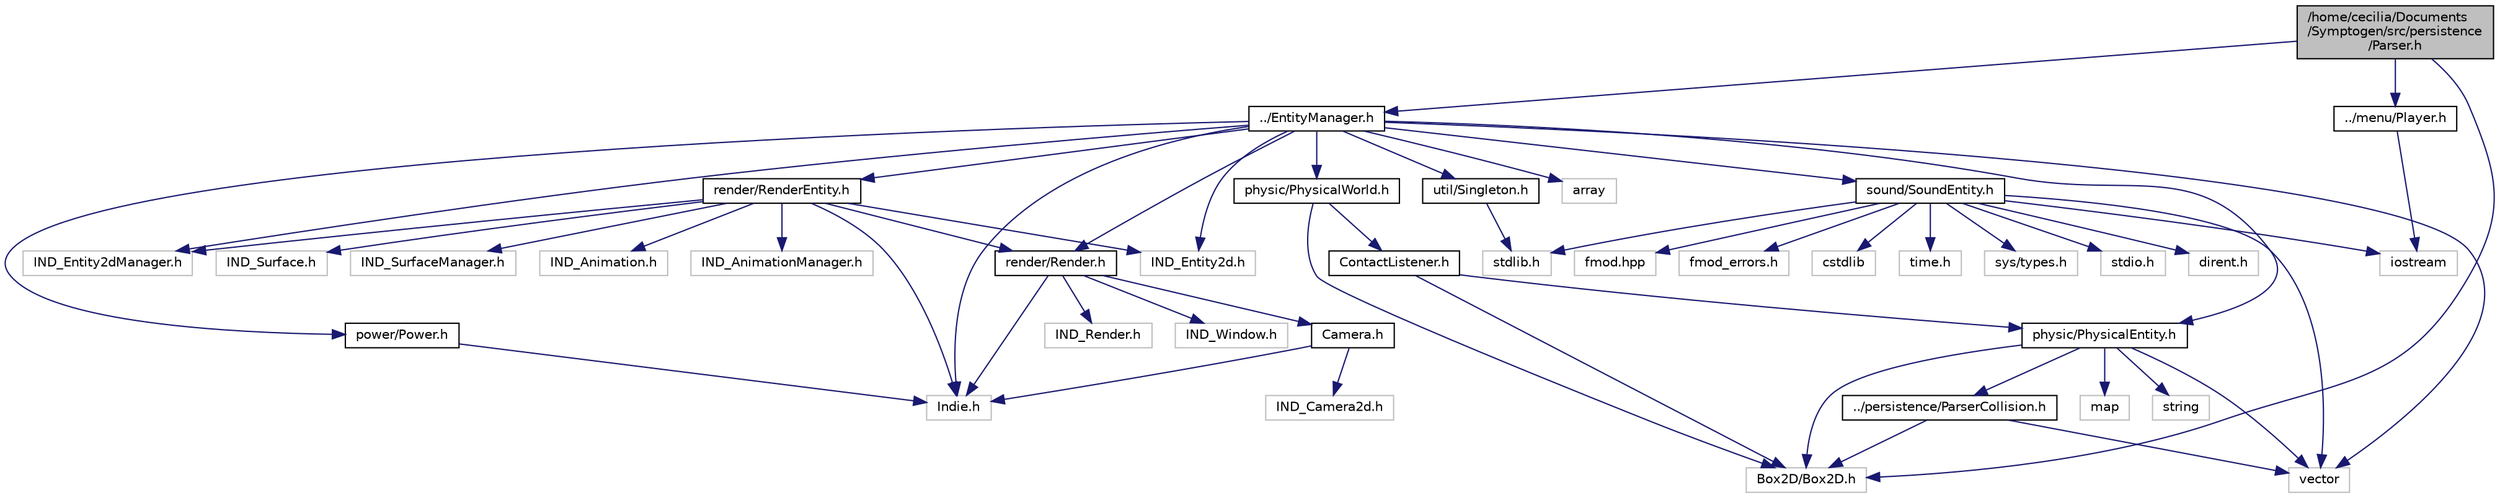 digraph "/home/cecilia/Documents/Symptogen/src/persistence/Parser.h"
{
  edge [fontname="Helvetica",fontsize="10",labelfontname="Helvetica",labelfontsize="10"];
  node [fontname="Helvetica",fontsize="10",shape=record];
  Node1 [label="/home/cecilia/Documents\l/Symptogen/src/persistence\l/Parser.h",height=0.2,width=0.4,color="black", fillcolor="grey75", style="filled" fontcolor="black"];
  Node1 -> Node2 [color="midnightblue",fontsize="10",style="solid"];
  Node2 [label="Box2D/Box2D.h",height=0.2,width=0.4,color="grey75", fillcolor="white", style="filled"];
  Node1 -> Node3 [color="midnightblue",fontsize="10",style="solid"];
  Node3 [label="../menu/Player.h",height=0.2,width=0.4,color="black", fillcolor="white", style="filled",URL="$_player_8h.html"];
  Node3 -> Node4 [color="midnightblue",fontsize="10",style="solid"];
  Node4 [label="iostream",height=0.2,width=0.4,color="grey75", fillcolor="white", style="filled"];
  Node1 -> Node5 [color="midnightblue",fontsize="10",style="solid"];
  Node5 [label="../EntityManager.h",height=0.2,width=0.4,color="black", fillcolor="white", style="filled",URL="$_entity_manager_8h.html"];
  Node5 -> Node6 [color="midnightblue",fontsize="10",style="solid"];
  Node6 [label="vector",height=0.2,width=0.4,color="grey75", fillcolor="white", style="filled"];
  Node5 -> Node7 [color="midnightblue",fontsize="10",style="solid"];
  Node7 [label="array",height=0.2,width=0.4,color="grey75", fillcolor="white", style="filled"];
  Node5 -> Node8 [color="midnightblue",fontsize="10",style="solid"];
  Node8 [label="Indie.h",height=0.2,width=0.4,color="grey75", fillcolor="white", style="filled"];
  Node5 -> Node9 [color="midnightblue",fontsize="10",style="solid"];
  Node9 [label="IND_Entity2d.h",height=0.2,width=0.4,color="grey75", fillcolor="white", style="filled"];
  Node5 -> Node10 [color="midnightblue",fontsize="10",style="solid"];
  Node10 [label="IND_Entity2dManager.h",height=0.2,width=0.4,color="grey75", fillcolor="white", style="filled"];
  Node5 -> Node11 [color="midnightblue",fontsize="10",style="solid"];
  Node11 [label="util/Singleton.h",height=0.2,width=0.4,color="black", fillcolor="white", style="filled",URL="$_singleton_8h.html"];
  Node11 -> Node12 [color="midnightblue",fontsize="10",style="solid"];
  Node12 [label="stdlib.h",height=0.2,width=0.4,color="grey75", fillcolor="white", style="filled"];
  Node5 -> Node13 [color="midnightblue",fontsize="10",style="solid"];
  Node13 [label="render/Render.h",height=0.2,width=0.4,color="black", fillcolor="white", style="filled",URL="$_render_8h.html"];
  Node13 -> Node8 [color="midnightblue",fontsize="10",style="solid"];
  Node13 -> Node14 [color="midnightblue",fontsize="10",style="solid"];
  Node14 [label="IND_Render.h",height=0.2,width=0.4,color="grey75", fillcolor="white", style="filled"];
  Node13 -> Node15 [color="midnightblue",fontsize="10",style="solid"];
  Node15 [label="IND_Window.h",height=0.2,width=0.4,color="grey75", fillcolor="white", style="filled"];
  Node13 -> Node16 [color="midnightblue",fontsize="10",style="solid"];
  Node16 [label="Camera.h",height=0.2,width=0.4,color="black", fillcolor="white", style="filled",URL="$_camera_8h.html"];
  Node16 -> Node8 [color="midnightblue",fontsize="10",style="solid"];
  Node16 -> Node17 [color="midnightblue",fontsize="10",style="solid"];
  Node17 [label="IND_Camera2d.h",height=0.2,width=0.4,color="grey75", fillcolor="white", style="filled"];
  Node5 -> Node18 [color="midnightblue",fontsize="10",style="solid"];
  Node18 [label="render/RenderEntity.h",height=0.2,width=0.4,color="black", fillcolor="white", style="filled",URL="$_render_entity_8h.html"];
  Node18 -> Node8 [color="midnightblue",fontsize="10",style="solid"];
  Node18 -> Node9 [color="midnightblue",fontsize="10",style="solid"];
  Node18 -> Node10 [color="midnightblue",fontsize="10",style="solid"];
  Node18 -> Node19 [color="midnightblue",fontsize="10",style="solid"];
  Node19 [label="IND_Surface.h",height=0.2,width=0.4,color="grey75", fillcolor="white", style="filled"];
  Node18 -> Node20 [color="midnightblue",fontsize="10",style="solid"];
  Node20 [label="IND_SurfaceManager.h",height=0.2,width=0.4,color="grey75", fillcolor="white", style="filled"];
  Node18 -> Node21 [color="midnightblue",fontsize="10",style="solid"];
  Node21 [label="IND_Animation.h",height=0.2,width=0.4,color="grey75", fillcolor="white", style="filled"];
  Node18 -> Node22 [color="midnightblue",fontsize="10",style="solid"];
  Node22 [label="IND_AnimationManager.h",height=0.2,width=0.4,color="grey75", fillcolor="white", style="filled"];
  Node18 -> Node13 [color="midnightblue",fontsize="10",style="solid"];
  Node5 -> Node23 [color="midnightblue",fontsize="10",style="solid"];
  Node23 [label="physic/PhysicalEntity.h",height=0.2,width=0.4,color="black", fillcolor="white", style="filled",URL="$_physical_entity_8h.html"];
  Node23 -> Node2 [color="midnightblue",fontsize="10",style="solid"];
  Node23 -> Node24 [color="midnightblue",fontsize="10",style="solid"];
  Node24 [label="map",height=0.2,width=0.4,color="grey75", fillcolor="white", style="filled"];
  Node23 -> Node25 [color="midnightblue",fontsize="10",style="solid"];
  Node25 [label="string",height=0.2,width=0.4,color="grey75", fillcolor="white", style="filled"];
  Node23 -> Node6 [color="midnightblue",fontsize="10",style="solid"];
  Node23 -> Node26 [color="midnightblue",fontsize="10",style="solid"];
  Node26 [label="../persistence/ParserCollision.h",height=0.2,width=0.4,color="black", fillcolor="white", style="filled",URL="$_parser_collision_8h.html"];
  Node26 -> Node2 [color="midnightblue",fontsize="10",style="solid"];
  Node26 -> Node6 [color="midnightblue",fontsize="10",style="solid"];
  Node5 -> Node27 [color="midnightblue",fontsize="10",style="solid"];
  Node27 [label="physic/PhysicalWorld.h",height=0.2,width=0.4,color="black", fillcolor="white", style="filled",URL="$_physical_world_8h.html"];
  Node27 -> Node2 [color="midnightblue",fontsize="10",style="solid"];
  Node27 -> Node28 [color="midnightblue",fontsize="10",style="solid"];
  Node28 [label="ContactListener.h",height=0.2,width=0.4,color="black", fillcolor="white", style="filled",URL="$_contact_listener_8h.html"];
  Node28 -> Node2 [color="midnightblue",fontsize="10",style="solid"];
  Node28 -> Node23 [color="midnightblue",fontsize="10",style="solid"];
  Node5 -> Node29 [color="midnightblue",fontsize="10",style="solid"];
  Node29 [label="sound/SoundEntity.h",height=0.2,width=0.4,color="black", fillcolor="white", style="filled",URL="$_sound_entity_8h.html"];
  Node29 -> Node30 [color="midnightblue",fontsize="10",style="solid"];
  Node30 [label="fmod.hpp",height=0.2,width=0.4,color="grey75", fillcolor="white", style="filled"];
  Node29 -> Node31 [color="midnightblue",fontsize="10",style="solid"];
  Node31 [label="fmod_errors.h",height=0.2,width=0.4,color="grey75", fillcolor="white", style="filled"];
  Node29 -> Node4 [color="midnightblue",fontsize="10",style="solid"];
  Node29 -> Node32 [color="midnightblue",fontsize="10",style="solid"];
  Node32 [label="cstdlib",height=0.2,width=0.4,color="grey75", fillcolor="white", style="filled"];
  Node29 -> Node6 [color="midnightblue",fontsize="10",style="solid"];
  Node29 -> Node33 [color="midnightblue",fontsize="10",style="solid"];
  Node33 [label="time.h",height=0.2,width=0.4,color="grey75", fillcolor="white", style="filled"];
  Node29 -> Node34 [color="midnightblue",fontsize="10",style="solid"];
  Node34 [label="sys/types.h",height=0.2,width=0.4,color="grey75", fillcolor="white", style="filled"];
  Node29 -> Node35 [color="midnightblue",fontsize="10",style="solid"];
  Node35 [label="stdio.h",height=0.2,width=0.4,color="grey75", fillcolor="white", style="filled"];
  Node29 -> Node12 [color="midnightblue",fontsize="10",style="solid"];
  Node29 -> Node36 [color="midnightblue",fontsize="10",style="solid"];
  Node36 [label="dirent.h",height=0.2,width=0.4,color="grey75", fillcolor="white", style="filled"];
  Node5 -> Node37 [color="midnightblue",fontsize="10",style="solid"];
  Node37 [label="power/Power.h",height=0.2,width=0.4,color="black", fillcolor="white", style="filled",URL="$_power_8h.html"];
  Node37 -> Node8 [color="midnightblue",fontsize="10",style="solid"];
}

